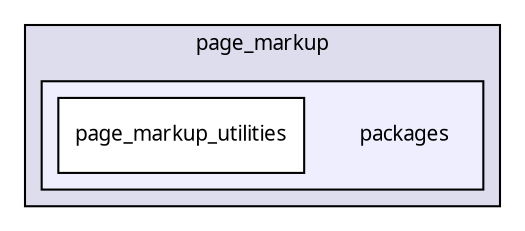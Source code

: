 digraph "packages/page/packages/page_markup/packages/" {
  compound=true
  node [ fontsize="10", fontname="FreeSans.ttf"];
  edge [ labelfontsize="10", labelfontname="FreeSans.ttf"];
  subgraph clusterdir_81afe200a7ce4a7b14f4b29be7d05140 {
    graph [ bgcolor="#ddddee", pencolor="black", label="page_markup" fontname="FreeSans.ttf", fontsize="10", URL="dir_81afe200a7ce4a7b14f4b29be7d05140.html"]
  subgraph clusterdir_29111fa03595ebc64ac51d88195e84a0 {
    graph [ bgcolor="#eeeeff", pencolor="black", label="" URL="dir_29111fa03595ebc64ac51d88195e84a0.html"];
    dir_29111fa03595ebc64ac51d88195e84a0 [shape=plaintext label="packages"];
    dir_db2aa71762593958dd1daf5c36b5e6e9 [shape=box label="page_markup_utilities" color="black" fillcolor="white" style="filled" URL="dir_db2aa71762593958dd1daf5c36b5e6e9.html"];
  }
  }
}
